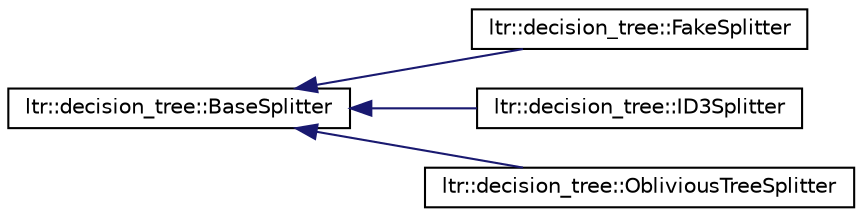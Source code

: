 digraph G
{
  edge [fontname="Helvetica",fontsize="10",labelfontname="Helvetica",labelfontsize="10"];
  node [fontname="Helvetica",fontsize="10",shape=record];
  rankdir="LR";
  Node1 [label="ltr::decision_tree::BaseSplitter",height=0.2,width=0.4,color="black", fillcolor="white", style="filled",URL="$classltr_1_1decision__tree_1_1_base_splitter.html"];
  Node1 -> Node2 [dir="back",color="midnightblue",fontsize="10",style="solid",fontname="Helvetica"];
  Node2 [label="ltr::decision_tree::FakeSplitter",height=0.2,width=0.4,color="black", fillcolor="white", style="filled",URL="$classltr_1_1decision__tree_1_1_fake_splitter.html"];
  Node1 -> Node3 [dir="back",color="midnightblue",fontsize="10",style="solid",fontname="Helvetica"];
  Node3 [label="ltr::decision_tree::ID3Splitter",height=0.2,width=0.4,color="black", fillcolor="white", style="filled",URL="$classltr_1_1decision__tree_1_1_i_d3_splitter.html"];
  Node1 -> Node4 [dir="back",color="midnightblue",fontsize="10",style="solid",fontname="Helvetica"];
  Node4 [label="ltr::decision_tree::ObliviousTreeSplitter",height=0.2,width=0.4,color="black", fillcolor="white", style="filled",URL="$classltr_1_1decision__tree_1_1_oblivious_tree_splitter.html"];
}

